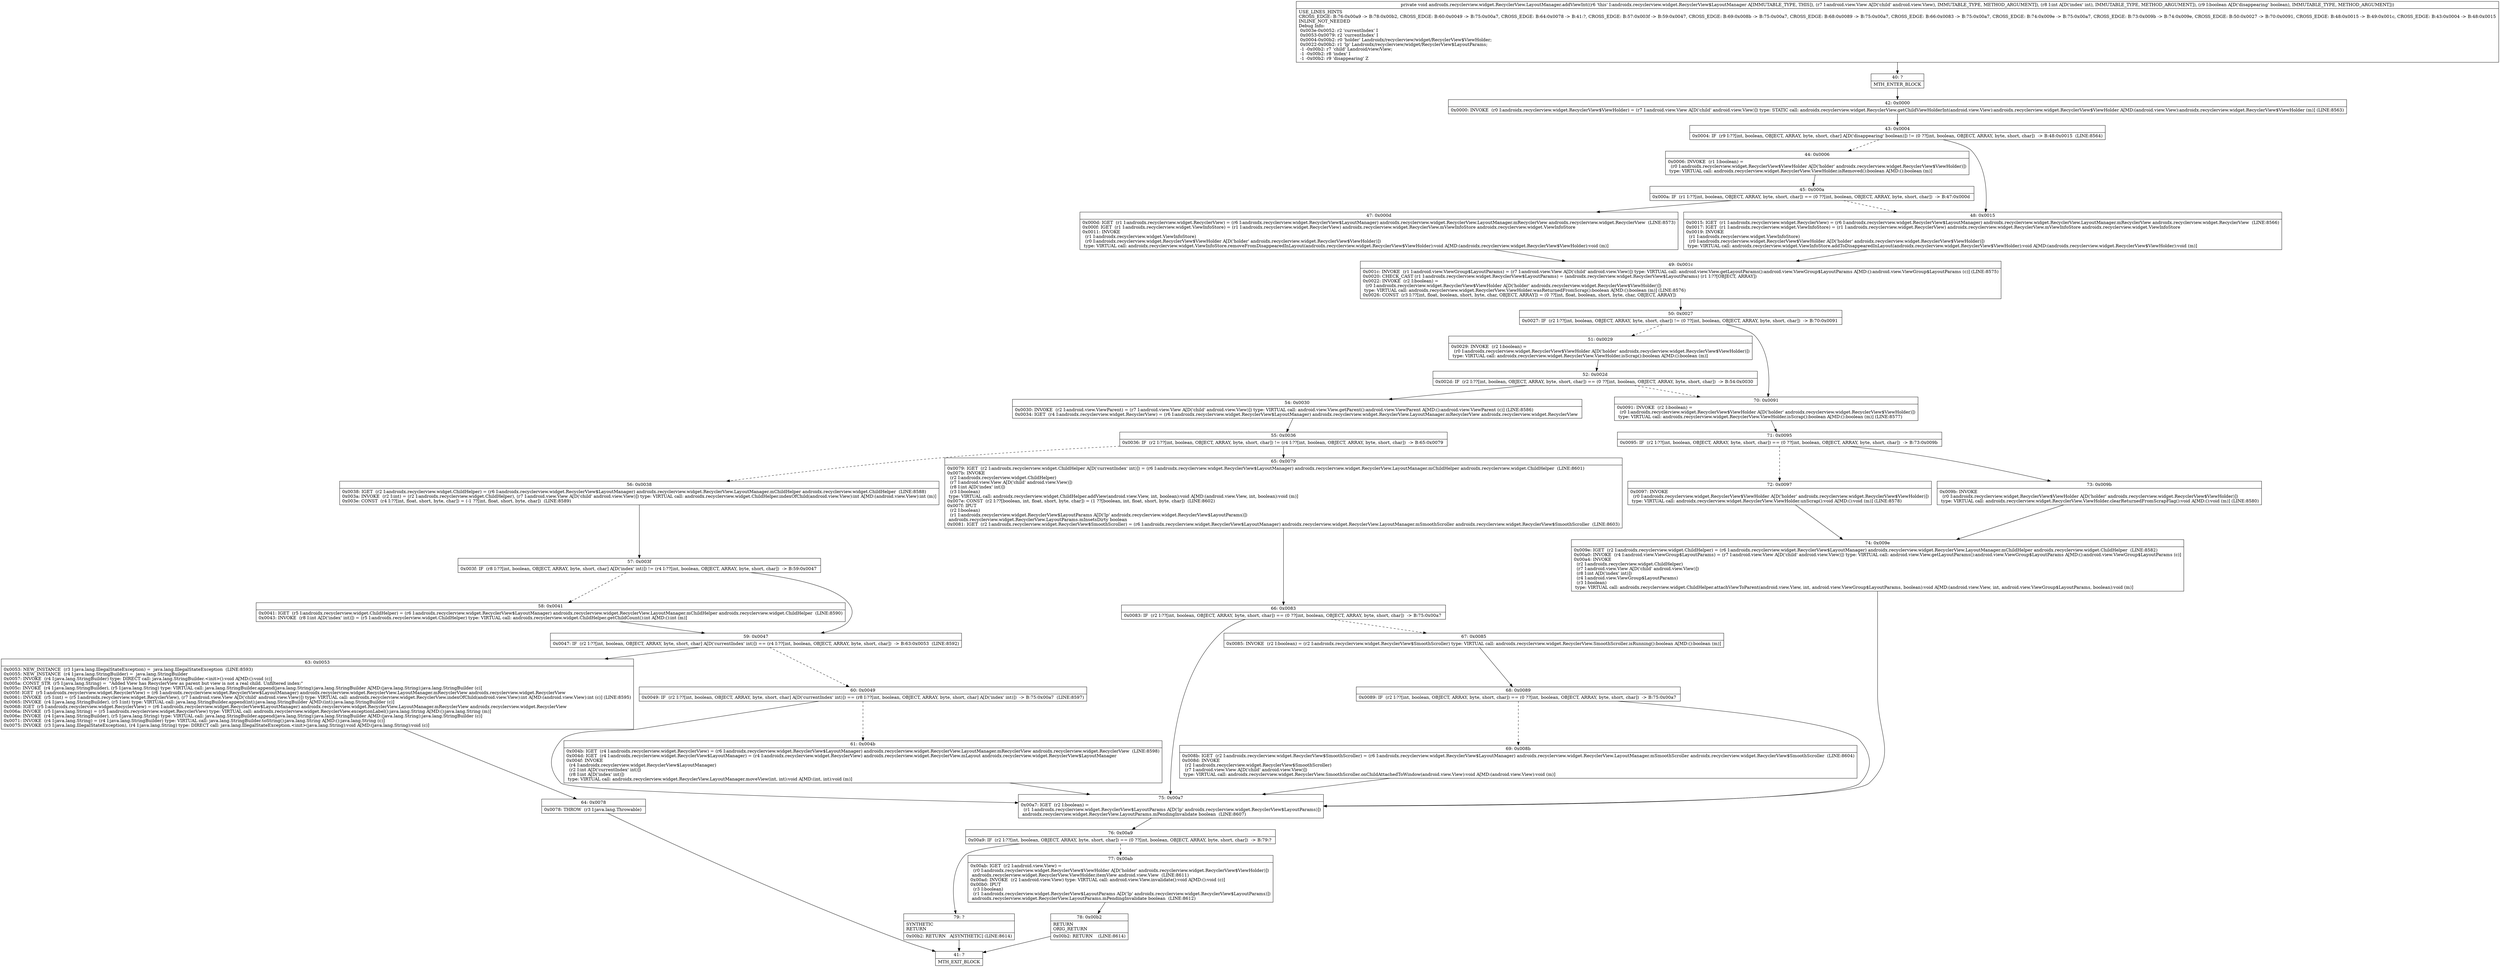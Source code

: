 digraph "CFG forandroidx.recyclerview.widget.RecyclerView.LayoutManager.addViewInt(Landroid\/view\/View;IZ)V" {
Node_40 [shape=record,label="{40\:\ ?|MTH_ENTER_BLOCK\l}"];
Node_42 [shape=record,label="{42\:\ 0x0000|0x0000: INVOKE  (r0 I:androidx.recyclerview.widget.RecyclerView$ViewHolder) = (r7 I:android.view.View A[D('child' android.view.View)]) type: STATIC call: androidx.recyclerview.widget.RecyclerView.getChildViewHolderInt(android.view.View):androidx.recyclerview.widget.RecyclerView$ViewHolder A[MD:(android.view.View):androidx.recyclerview.widget.RecyclerView$ViewHolder (m)] (LINE:8563)\l}"];
Node_43 [shape=record,label="{43\:\ 0x0004|0x0004: IF  (r9 I:??[int, boolean, OBJECT, ARRAY, byte, short, char] A[D('disappearing' boolean)]) != (0 ??[int, boolean, OBJECT, ARRAY, byte, short, char])  \-\> B:48:0x0015  (LINE:8564)\l}"];
Node_44 [shape=record,label="{44\:\ 0x0006|0x0006: INVOKE  (r1 I:boolean) = \l  (r0 I:androidx.recyclerview.widget.RecyclerView$ViewHolder A[D('holder' androidx.recyclerview.widget.RecyclerView$ViewHolder)])\l type: VIRTUAL call: androidx.recyclerview.widget.RecyclerView.ViewHolder.isRemoved():boolean A[MD:():boolean (m)]\l}"];
Node_45 [shape=record,label="{45\:\ 0x000a|0x000a: IF  (r1 I:??[int, boolean, OBJECT, ARRAY, byte, short, char]) == (0 ??[int, boolean, OBJECT, ARRAY, byte, short, char])  \-\> B:47:0x000d \l}"];
Node_47 [shape=record,label="{47\:\ 0x000d|0x000d: IGET  (r1 I:androidx.recyclerview.widget.RecyclerView) = (r6 I:androidx.recyclerview.widget.RecyclerView$LayoutManager) androidx.recyclerview.widget.RecyclerView.LayoutManager.mRecyclerView androidx.recyclerview.widget.RecyclerView  (LINE:8573)\l0x000f: IGET  (r1 I:androidx.recyclerview.widget.ViewInfoStore) = (r1 I:androidx.recyclerview.widget.RecyclerView) androidx.recyclerview.widget.RecyclerView.mViewInfoStore androidx.recyclerview.widget.ViewInfoStore \l0x0011: INVOKE  \l  (r1 I:androidx.recyclerview.widget.ViewInfoStore)\l  (r0 I:androidx.recyclerview.widget.RecyclerView$ViewHolder A[D('holder' androidx.recyclerview.widget.RecyclerView$ViewHolder)])\l type: VIRTUAL call: androidx.recyclerview.widget.ViewInfoStore.removeFromDisappearedInLayout(androidx.recyclerview.widget.RecyclerView$ViewHolder):void A[MD:(androidx.recyclerview.widget.RecyclerView$ViewHolder):void (m)]\l}"];
Node_49 [shape=record,label="{49\:\ 0x001c|0x001c: INVOKE  (r1 I:android.view.ViewGroup$LayoutParams) = (r7 I:android.view.View A[D('child' android.view.View)]) type: VIRTUAL call: android.view.View.getLayoutParams():android.view.ViewGroup$LayoutParams A[MD:():android.view.ViewGroup$LayoutParams (c)] (LINE:8575)\l0x0020: CHECK_CAST (r1 I:androidx.recyclerview.widget.RecyclerView$LayoutParams) = (androidx.recyclerview.widget.RecyclerView$LayoutParams) (r1 I:??[OBJECT, ARRAY]) \l0x0022: INVOKE  (r2 I:boolean) = \l  (r0 I:androidx.recyclerview.widget.RecyclerView$ViewHolder A[D('holder' androidx.recyclerview.widget.RecyclerView$ViewHolder)])\l type: VIRTUAL call: androidx.recyclerview.widget.RecyclerView.ViewHolder.wasReturnedFromScrap():boolean A[MD:():boolean (m)] (LINE:8576)\l0x0026: CONST  (r3 I:??[int, float, boolean, short, byte, char, OBJECT, ARRAY]) = (0 ??[int, float, boolean, short, byte, char, OBJECT, ARRAY]) \l}"];
Node_50 [shape=record,label="{50\:\ 0x0027|0x0027: IF  (r2 I:??[int, boolean, OBJECT, ARRAY, byte, short, char]) != (0 ??[int, boolean, OBJECT, ARRAY, byte, short, char])  \-\> B:70:0x0091 \l}"];
Node_51 [shape=record,label="{51\:\ 0x0029|0x0029: INVOKE  (r2 I:boolean) = \l  (r0 I:androidx.recyclerview.widget.RecyclerView$ViewHolder A[D('holder' androidx.recyclerview.widget.RecyclerView$ViewHolder)])\l type: VIRTUAL call: androidx.recyclerview.widget.RecyclerView.ViewHolder.isScrap():boolean A[MD:():boolean (m)]\l}"];
Node_52 [shape=record,label="{52\:\ 0x002d|0x002d: IF  (r2 I:??[int, boolean, OBJECT, ARRAY, byte, short, char]) == (0 ??[int, boolean, OBJECT, ARRAY, byte, short, char])  \-\> B:54:0x0030 \l}"];
Node_54 [shape=record,label="{54\:\ 0x0030|0x0030: INVOKE  (r2 I:android.view.ViewParent) = (r7 I:android.view.View A[D('child' android.view.View)]) type: VIRTUAL call: android.view.View.getParent():android.view.ViewParent A[MD:():android.view.ViewParent (c)] (LINE:8586)\l0x0034: IGET  (r4 I:androidx.recyclerview.widget.RecyclerView) = (r6 I:androidx.recyclerview.widget.RecyclerView$LayoutManager) androidx.recyclerview.widget.RecyclerView.LayoutManager.mRecyclerView androidx.recyclerview.widget.RecyclerView \l}"];
Node_55 [shape=record,label="{55\:\ 0x0036|0x0036: IF  (r2 I:??[int, boolean, OBJECT, ARRAY, byte, short, char]) != (r4 I:??[int, boolean, OBJECT, ARRAY, byte, short, char])  \-\> B:65:0x0079 \l}"];
Node_56 [shape=record,label="{56\:\ 0x0038|0x0038: IGET  (r2 I:androidx.recyclerview.widget.ChildHelper) = (r6 I:androidx.recyclerview.widget.RecyclerView$LayoutManager) androidx.recyclerview.widget.RecyclerView.LayoutManager.mChildHelper androidx.recyclerview.widget.ChildHelper  (LINE:8588)\l0x003a: INVOKE  (r2 I:int) = (r2 I:androidx.recyclerview.widget.ChildHelper), (r7 I:android.view.View A[D('child' android.view.View)]) type: VIRTUAL call: androidx.recyclerview.widget.ChildHelper.indexOfChild(android.view.View):int A[MD:(android.view.View):int (m)]\l0x003e: CONST  (r4 I:??[int, float, short, byte, char]) = (\-1 ??[int, float, short, byte, char])  (LINE:8589)\l}"];
Node_57 [shape=record,label="{57\:\ 0x003f|0x003f: IF  (r8 I:??[int, boolean, OBJECT, ARRAY, byte, short, char] A[D('index' int)]) != (r4 I:??[int, boolean, OBJECT, ARRAY, byte, short, char])  \-\> B:59:0x0047 \l}"];
Node_58 [shape=record,label="{58\:\ 0x0041|0x0041: IGET  (r5 I:androidx.recyclerview.widget.ChildHelper) = (r6 I:androidx.recyclerview.widget.RecyclerView$LayoutManager) androidx.recyclerview.widget.RecyclerView.LayoutManager.mChildHelper androidx.recyclerview.widget.ChildHelper  (LINE:8590)\l0x0043: INVOKE  (r8 I:int A[D('index' int)]) = (r5 I:androidx.recyclerview.widget.ChildHelper) type: VIRTUAL call: androidx.recyclerview.widget.ChildHelper.getChildCount():int A[MD:():int (m)]\l}"];
Node_59 [shape=record,label="{59\:\ 0x0047|0x0047: IF  (r2 I:??[int, boolean, OBJECT, ARRAY, byte, short, char] A[D('currentIndex' int)]) == (r4 I:??[int, boolean, OBJECT, ARRAY, byte, short, char])  \-\> B:63:0x0053  (LINE:8592)\l}"];
Node_60 [shape=record,label="{60\:\ 0x0049|0x0049: IF  (r2 I:??[int, boolean, OBJECT, ARRAY, byte, short, char] A[D('currentIndex' int)]) == (r8 I:??[int, boolean, OBJECT, ARRAY, byte, short, char] A[D('index' int)])  \-\> B:75:0x00a7  (LINE:8597)\l}"];
Node_61 [shape=record,label="{61\:\ 0x004b|0x004b: IGET  (r4 I:androidx.recyclerview.widget.RecyclerView) = (r6 I:androidx.recyclerview.widget.RecyclerView$LayoutManager) androidx.recyclerview.widget.RecyclerView.LayoutManager.mRecyclerView androidx.recyclerview.widget.RecyclerView  (LINE:8598)\l0x004d: IGET  (r4 I:androidx.recyclerview.widget.RecyclerView$LayoutManager) = (r4 I:androidx.recyclerview.widget.RecyclerView) androidx.recyclerview.widget.RecyclerView.mLayout androidx.recyclerview.widget.RecyclerView$LayoutManager \l0x004f: INVOKE  \l  (r4 I:androidx.recyclerview.widget.RecyclerView$LayoutManager)\l  (r2 I:int A[D('currentIndex' int)])\l  (r8 I:int A[D('index' int)])\l type: VIRTUAL call: androidx.recyclerview.widget.RecyclerView.LayoutManager.moveView(int, int):void A[MD:(int, int):void (m)]\l}"];
Node_75 [shape=record,label="{75\:\ 0x00a7|0x00a7: IGET  (r2 I:boolean) = \l  (r1 I:androidx.recyclerview.widget.RecyclerView$LayoutParams A[D('lp' androidx.recyclerview.widget.RecyclerView$LayoutParams)])\l androidx.recyclerview.widget.RecyclerView.LayoutParams.mPendingInvalidate boolean  (LINE:8607)\l}"];
Node_76 [shape=record,label="{76\:\ 0x00a9|0x00a9: IF  (r2 I:??[int, boolean, OBJECT, ARRAY, byte, short, char]) == (0 ??[int, boolean, OBJECT, ARRAY, byte, short, char])  \-\> B:79:? \l}"];
Node_77 [shape=record,label="{77\:\ 0x00ab|0x00ab: IGET  (r2 I:android.view.View) = \l  (r0 I:androidx.recyclerview.widget.RecyclerView$ViewHolder A[D('holder' androidx.recyclerview.widget.RecyclerView$ViewHolder)])\l androidx.recyclerview.widget.RecyclerView.ViewHolder.itemView android.view.View  (LINE:8611)\l0x00ad: INVOKE  (r2 I:android.view.View) type: VIRTUAL call: android.view.View.invalidate():void A[MD:():void (c)]\l0x00b0: IPUT  \l  (r3 I:boolean)\l  (r1 I:androidx.recyclerview.widget.RecyclerView$LayoutParams A[D('lp' androidx.recyclerview.widget.RecyclerView$LayoutParams)])\l androidx.recyclerview.widget.RecyclerView.LayoutParams.mPendingInvalidate boolean  (LINE:8612)\l}"];
Node_78 [shape=record,label="{78\:\ 0x00b2|RETURN\lORIG_RETURN\l|0x00b2: RETURN    (LINE:8614)\l}"];
Node_41 [shape=record,label="{41\:\ ?|MTH_EXIT_BLOCK\l}"];
Node_79 [shape=record,label="{79\:\ ?|SYNTHETIC\lRETURN\l|0x00b2: RETURN   A[SYNTHETIC] (LINE:8614)\l}"];
Node_63 [shape=record,label="{63\:\ 0x0053|0x0053: NEW_INSTANCE  (r3 I:java.lang.IllegalStateException) =  java.lang.IllegalStateException  (LINE:8593)\l0x0055: NEW_INSTANCE  (r4 I:java.lang.StringBuilder) =  java.lang.StringBuilder \l0x0057: INVOKE  (r4 I:java.lang.StringBuilder) type: DIRECT call: java.lang.StringBuilder.\<init\>():void A[MD:():void (c)]\l0x005a: CONST_STR  (r5 I:java.lang.String) =  \"Added View has RecyclerView as parent but view is not a real child. Unfiltered index:\" \l0x005c: INVOKE  (r4 I:java.lang.StringBuilder), (r5 I:java.lang.String) type: VIRTUAL call: java.lang.StringBuilder.append(java.lang.String):java.lang.StringBuilder A[MD:(java.lang.String):java.lang.StringBuilder (c)]\l0x005f: IGET  (r5 I:androidx.recyclerview.widget.RecyclerView) = (r6 I:androidx.recyclerview.widget.RecyclerView$LayoutManager) androidx.recyclerview.widget.RecyclerView.LayoutManager.mRecyclerView androidx.recyclerview.widget.RecyclerView \l0x0061: INVOKE  (r5 I:int) = (r5 I:androidx.recyclerview.widget.RecyclerView), (r7 I:android.view.View A[D('child' android.view.View)]) type: VIRTUAL call: androidx.recyclerview.widget.RecyclerView.indexOfChild(android.view.View):int A[MD:(android.view.View):int (c)] (LINE:8595)\l0x0065: INVOKE  (r4 I:java.lang.StringBuilder), (r5 I:int) type: VIRTUAL call: java.lang.StringBuilder.append(int):java.lang.StringBuilder A[MD:(int):java.lang.StringBuilder (c)]\l0x0068: IGET  (r5 I:androidx.recyclerview.widget.RecyclerView) = (r6 I:androidx.recyclerview.widget.RecyclerView$LayoutManager) androidx.recyclerview.widget.RecyclerView.LayoutManager.mRecyclerView androidx.recyclerview.widget.RecyclerView \l0x006a: INVOKE  (r5 I:java.lang.String) = (r5 I:androidx.recyclerview.widget.RecyclerView) type: VIRTUAL call: androidx.recyclerview.widget.RecyclerView.exceptionLabel():java.lang.String A[MD:():java.lang.String (m)]\l0x006e: INVOKE  (r4 I:java.lang.StringBuilder), (r5 I:java.lang.String) type: VIRTUAL call: java.lang.StringBuilder.append(java.lang.String):java.lang.StringBuilder A[MD:(java.lang.String):java.lang.StringBuilder (c)]\l0x0071: INVOKE  (r4 I:java.lang.String) = (r4 I:java.lang.StringBuilder) type: VIRTUAL call: java.lang.StringBuilder.toString():java.lang.String A[MD:():java.lang.String (c)]\l0x0075: INVOKE  (r3 I:java.lang.IllegalStateException), (r4 I:java.lang.String) type: DIRECT call: java.lang.IllegalStateException.\<init\>(java.lang.String):void A[MD:(java.lang.String):void (c)]\l}"];
Node_64 [shape=record,label="{64\:\ 0x0078|0x0078: THROW  (r3 I:java.lang.Throwable) \l}"];
Node_65 [shape=record,label="{65\:\ 0x0079|0x0079: IGET  (r2 I:androidx.recyclerview.widget.ChildHelper A[D('currentIndex' int)]) = (r6 I:androidx.recyclerview.widget.RecyclerView$LayoutManager) androidx.recyclerview.widget.RecyclerView.LayoutManager.mChildHelper androidx.recyclerview.widget.ChildHelper  (LINE:8601)\l0x007b: INVOKE  \l  (r2 I:androidx.recyclerview.widget.ChildHelper)\l  (r7 I:android.view.View A[D('child' android.view.View)])\l  (r8 I:int A[D('index' int)])\l  (r3 I:boolean)\l type: VIRTUAL call: androidx.recyclerview.widget.ChildHelper.addView(android.view.View, int, boolean):void A[MD:(android.view.View, int, boolean):void (m)]\l0x007e: CONST  (r2 I:??[boolean, int, float, short, byte, char]) = (1 ??[boolean, int, float, short, byte, char])  (LINE:8602)\l0x007f: IPUT  \l  (r2 I:boolean)\l  (r1 I:androidx.recyclerview.widget.RecyclerView$LayoutParams A[D('lp' androidx.recyclerview.widget.RecyclerView$LayoutParams)])\l androidx.recyclerview.widget.RecyclerView.LayoutParams.mInsetsDirty boolean \l0x0081: IGET  (r2 I:androidx.recyclerview.widget.RecyclerView$SmoothScroller) = (r6 I:androidx.recyclerview.widget.RecyclerView$LayoutManager) androidx.recyclerview.widget.RecyclerView.LayoutManager.mSmoothScroller androidx.recyclerview.widget.RecyclerView$SmoothScroller  (LINE:8603)\l}"];
Node_66 [shape=record,label="{66\:\ 0x0083|0x0083: IF  (r2 I:??[int, boolean, OBJECT, ARRAY, byte, short, char]) == (0 ??[int, boolean, OBJECT, ARRAY, byte, short, char])  \-\> B:75:0x00a7 \l}"];
Node_67 [shape=record,label="{67\:\ 0x0085|0x0085: INVOKE  (r2 I:boolean) = (r2 I:androidx.recyclerview.widget.RecyclerView$SmoothScroller) type: VIRTUAL call: androidx.recyclerview.widget.RecyclerView.SmoothScroller.isRunning():boolean A[MD:():boolean (m)]\l}"];
Node_68 [shape=record,label="{68\:\ 0x0089|0x0089: IF  (r2 I:??[int, boolean, OBJECT, ARRAY, byte, short, char]) == (0 ??[int, boolean, OBJECT, ARRAY, byte, short, char])  \-\> B:75:0x00a7 \l}"];
Node_69 [shape=record,label="{69\:\ 0x008b|0x008b: IGET  (r2 I:androidx.recyclerview.widget.RecyclerView$SmoothScroller) = (r6 I:androidx.recyclerview.widget.RecyclerView$LayoutManager) androidx.recyclerview.widget.RecyclerView.LayoutManager.mSmoothScroller androidx.recyclerview.widget.RecyclerView$SmoothScroller  (LINE:8604)\l0x008d: INVOKE  \l  (r2 I:androidx.recyclerview.widget.RecyclerView$SmoothScroller)\l  (r7 I:android.view.View A[D('child' android.view.View)])\l type: VIRTUAL call: androidx.recyclerview.widget.RecyclerView.SmoothScroller.onChildAttachedToWindow(android.view.View):void A[MD:(android.view.View):void (m)]\l}"];
Node_70 [shape=record,label="{70\:\ 0x0091|0x0091: INVOKE  (r2 I:boolean) = \l  (r0 I:androidx.recyclerview.widget.RecyclerView$ViewHolder A[D('holder' androidx.recyclerview.widget.RecyclerView$ViewHolder)])\l type: VIRTUAL call: androidx.recyclerview.widget.RecyclerView.ViewHolder.isScrap():boolean A[MD:():boolean (m)] (LINE:8577)\l}"];
Node_71 [shape=record,label="{71\:\ 0x0095|0x0095: IF  (r2 I:??[int, boolean, OBJECT, ARRAY, byte, short, char]) == (0 ??[int, boolean, OBJECT, ARRAY, byte, short, char])  \-\> B:73:0x009b \l}"];
Node_72 [shape=record,label="{72\:\ 0x0097|0x0097: INVOKE  \l  (r0 I:androidx.recyclerview.widget.RecyclerView$ViewHolder A[D('holder' androidx.recyclerview.widget.RecyclerView$ViewHolder)])\l type: VIRTUAL call: androidx.recyclerview.widget.RecyclerView.ViewHolder.unScrap():void A[MD:():void (m)] (LINE:8578)\l}"];
Node_74 [shape=record,label="{74\:\ 0x009e|0x009e: IGET  (r2 I:androidx.recyclerview.widget.ChildHelper) = (r6 I:androidx.recyclerview.widget.RecyclerView$LayoutManager) androidx.recyclerview.widget.RecyclerView.LayoutManager.mChildHelper androidx.recyclerview.widget.ChildHelper  (LINE:8582)\l0x00a0: INVOKE  (r4 I:android.view.ViewGroup$LayoutParams) = (r7 I:android.view.View A[D('child' android.view.View)]) type: VIRTUAL call: android.view.View.getLayoutParams():android.view.ViewGroup$LayoutParams A[MD:():android.view.ViewGroup$LayoutParams (c)]\l0x00a4: INVOKE  \l  (r2 I:androidx.recyclerview.widget.ChildHelper)\l  (r7 I:android.view.View A[D('child' android.view.View)])\l  (r8 I:int A[D('index' int)])\l  (r4 I:android.view.ViewGroup$LayoutParams)\l  (r3 I:boolean)\l type: VIRTUAL call: androidx.recyclerview.widget.ChildHelper.attachViewToParent(android.view.View, int, android.view.ViewGroup$LayoutParams, boolean):void A[MD:(android.view.View, int, android.view.ViewGroup$LayoutParams, boolean):void (m)]\l}"];
Node_73 [shape=record,label="{73\:\ 0x009b|0x009b: INVOKE  \l  (r0 I:androidx.recyclerview.widget.RecyclerView$ViewHolder A[D('holder' androidx.recyclerview.widget.RecyclerView$ViewHolder)])\l type: VIRTUAL call: androidx.recyclerview.widget.RecyclerView.ViewHolder.clearReturnedFromScrapFlag():void A[MD:():void (m)] (LINE:8580)\l}"];
Node_48 [shape=record,label="{48\:\ 0x0015|0x0015: IGET  (r1 I:androidx.recyclerview.widget.RecyclerView) = (r6 I:androidx.recyclerview.widget.RecyclerView$LayoutManager) androidx.recyclerview.widget.RecyclerView.LayoutManager.mRecyclerView androidx.recyclerview.widget.RecyclerView  (LINE:8566)\l0x0017: IGET  (r1 I:androidx.recyclerview.widget.ViewInfoStore) = (r1 I:androidx.recyclerview.widget.RecyclerView) androidx.recyclerview.widget.RecyclerView.mViewInfoStore androidx.recyclerview.widget.ViewInfoStore \l0x0019: INVOKE  \l  (r1 I:androidx.recyclerview.widget.ViewInfoStore)\l  (r0 I:androidx.recyclerview.widget.RecyclerView$ViewHolder A[D('holder' androidx.recyclerview.widget.RecyclerView$ViewHolder)])\l type: VIRTUAL call: androidx.recyclerview.widget.ViewInfoStore.addToDisappearedInLayout(androidx.recyclerview.widget.RecyclerView$ViewHolder):void A[MD:(androidx.recyclerview.widget.RecyclerView$ViewHolder):void (m)]\l}"];
MethodNode[shape=record,label="{private void androidx.recyclerview.widget.RecyclerView.LayoutManager.addViewInt((r6 'this' I:androidx.recyclerview.widget.RecyclerView$LayoutManager A[IMMUTABLE_TYPE, THIS]), (r7 I:android.view.View A[D('child' android.view.View), IMMUTABLE_TYPE, METHOD_ARGUMENT]), (r8 I:int A[D('index' int), IMMUTABLE_TYPE, METHOD_ARGUMENT]), (r9 I:boolean A[D('disappearing' boolean), IMMUTABLE_TYPE, METHOD_ARGUMENT]))  | USE_LINES_HINTS\lCROSS_EDGE: B:76:0x00a9 \-\> B:78:0x00b2, CROSS_EDGE: B:60:0x0049 \-\> B:75:0x00a7, CROSS_EDGE: B:64:0x0078 \-\> B:41:?, CROSS_EDGE: B:57:0x003f \-\> B:59:0x0047, CROSS_EDGE: B:69:0x008b \-\> B:75:0x00a7, CROSS_EDGE: B:68:0x0089 \-\> B:75:0x00a7, CROSS_EDGE: B:66:0x0083 \-\> B:75:0x00a7, CROSS_EDGE: B:74:0x009e \-\> B:75:0x00a7, CROSS_EDGE: B:73:0x009b \-\> B:74:0x009e, CROSS_EDGE: B:50:0x0027 \-\> B:70:0x0091, CROSS_EDGE: B:48:0x0015 \-\> B:49:0x001c, CROSS_EDGE: B:43:0x0004 \-\> B:48:0x0015\lINLINE_NOT_NEEDED\lDebug Info:\l  0x003e\-0x0052: r2 'currentIndex' I\l  0x0053\-0x0079: r2 'currentIndex' I\l  0x0004\-0x00b2: r0 'holder' Landroidx\/recyclerview\/widget\/RecyclerView$ViewHolder;\l  0x0022\-0x00b2: r1 'lp' Landroidx\/recyclerview\/widget\/RecyclerView$LayoutParams;\l  \-1 \-0x00b2: r7 'child' Landroid\/view\/View;\l  \-1 \-0x00b2: r8 'index' I\l  \-1 \-0x00b2: r9 'disappearing' Z\l}"];
MethodNode -> Node_40;Node_40 -> Node_42;
Node_42 -> Node_43;
Node_43 -> Node_44[style=dashed];
Node_43 -> Node_48;
Node_44 -> Node_45;
Node_45 -> Node_47;
Node_45 -> Node_48[style=dashed];
Node_47 -> Node_49;
Node_49 -> Node_50;
Node_50 -> Node_51[style=dashed];
Node_50 -> Node_70;
Node_51 -> Node_52;
Node_52 -> Node_54;
Node_52 -> Node_70[style=dashed];
Node_54 -> Node_55;
Node_55 -> Node_56[style=dashed];
Node_55 -> Node_65;
Node_56 -> Node_57;
Node_57 -> Node_58[style=dashed];
Node_57 -> Node_59;
Node_58 -> Node_59;
Node_59 -> Node_60[style=dashed];
Node_59 -> Node_63;
Node_60 -> Node_61[style=dashed];
Node_60 -> Node_75;
Node_61 -> Node_75;
Node_75 -> Node_76;
Node_76 -> Node_77[style=dashed];
Node_76 -> Node_79;
Node_77 -> Node_78;
Node_78 -> Node_41;
Node_79 -> Node_41;
Node_63 -> Node_64;
Node_64 -> Node_41;
Node_65 -> Node_66;
Node_66 -> Node_67[style=dashed];
Node_66 -> Node_75;
Node_67 -> Node_68;
Node_68 -> Node_69[style=dashed];
Node_68 -> Node_75;
Node_69 -> Node_75;
Node_70 -> Node_71;
Node_71 -> Node_72[style=dashed];
Node_71 -> Node_73;
Node_72 -> Node_74;
Node_74 -> Node_75;
Node_73 -> Node_74;
Node_48 -> Node_49;
}

